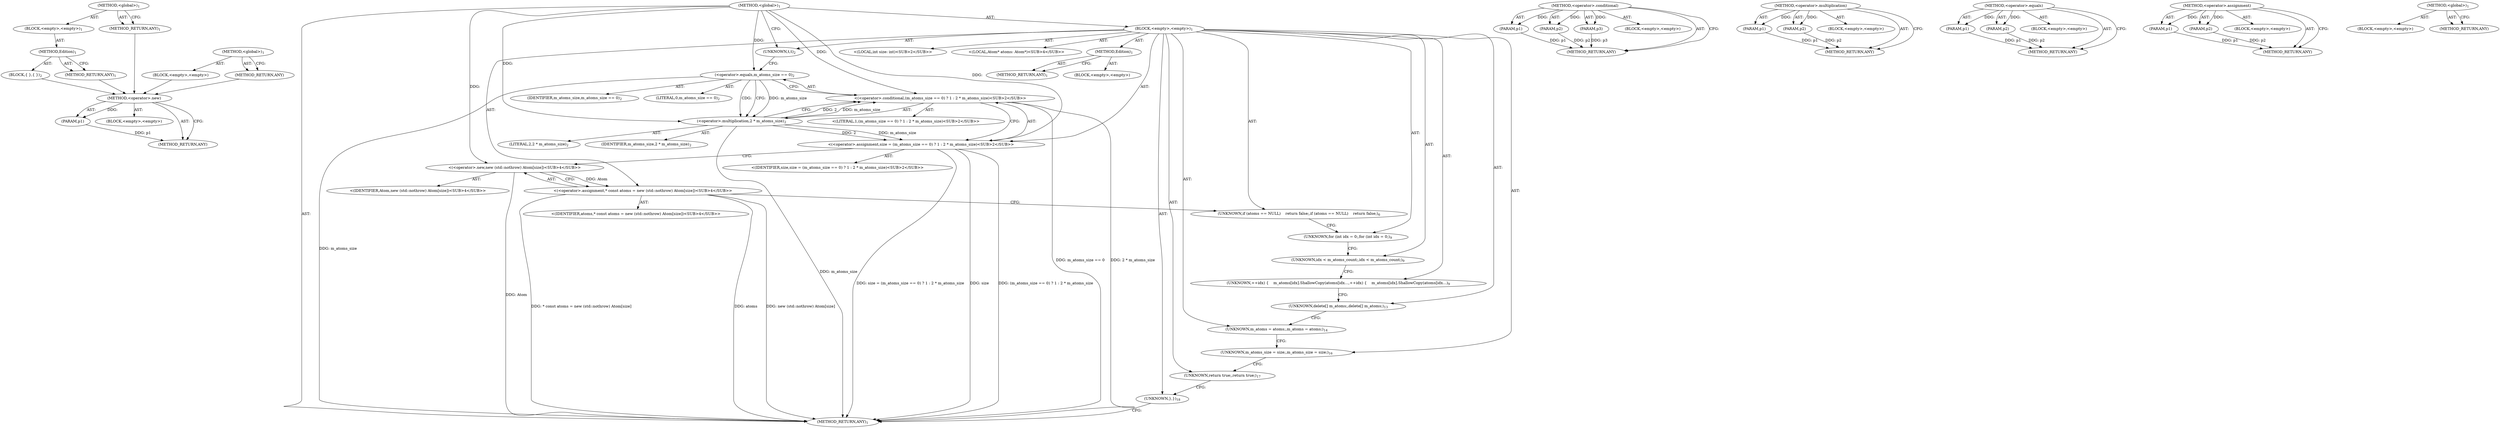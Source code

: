 digraph "&lt;global&gt;" {
vulnerable_6 [label=<(METHOD,&lt;global&gt;)<SUB>1</SUB>>];
vulnerable_7 [label=<(BLOCK,&lt;empty&gt;,&lt;empty&gt;)<SUB>1</SUB>>];
vulnerable_8 [label=<(METHOD,Edition)<SUB>1</SUB>>];
vulnerable_9 [label=<(BLOCK,{
 },{
 })<SUB>2</SUB>>];
vulnerable_10 [label=<(METHOD_RETURN,ANY)<SUB>1</SUB>>];
vulnerable_12 [label=<(METHOD_RETURN,ANY)<SUB>1</SUB>>];
vulnerable_19 [label=<(METHOD,&lt;global&gt;)<SUB>1</SUB>>];
vulnerable_20 [label=<(BLOCK,&lt;empty&gt;,&lt;empty&gt;)>];
vulnerable_21 [label=<(METHOD_RETURN,ANY)>];
fixed_76 [label=<(METHOD,&lt;operator&gt;.new)>];
fixed_77 [label=<(PARAM,p1)>];
fixed_78 [label=<(BLOCK,&lt;empty&gt;,&lt;empty&gt;)>];
fixed_79 [label=<(METHOD_RETURN,ANY)>];
fixed_6 [label=<(METHOD,&lt;global&gt;)<SUB>1</SUB>>];
fixed_7 [label=<(BLOCK,&lt;empty&gt;,&lt;empty&gt;)<SUB>1</SUB>>];
fixed_8 [label=<(METHOD,Edition)<SUB>1</SUB>>];
fixed_9 [label=<(BLOCK,&lt;empty&gt;,&lt;empty&gt;)>];
fixed_10 [label=<(METHOD_RETURN,ANY)<SUB>1</SUB>>];
fixed_12 [label=<(UNKNOWN,t,t)<SUB>2</SUB>>];
fixed_13 [label="<(LOCAL,int size: int)<SUB>2</SUB>>"];
fixed_14 [label="<(&lt;operator&gt;.assignment,size = (m_atoms_size == 0) ? 1 : 2 * m_atoms_size)<SUB>2</SUB>>"];
fixed_15 [label="<(IDENTIFIER,size,size = (m_atoms_size == 0) ? 1 : 2 * m_atoms_size)<SUB>2</SUB>>"];
fixed_16 [label="<(&lt;operator&gt;.conditional,(m_atoms_size == 0) ? 1 : 2 * m_atoms_size)<SUB>2</SUB>>"];
fixed_17 [label=<(&lt;operator&gt;.equals,m_atoms_size == 0)<SUB>2</SUB>>];
fixed_18 [label=<(IDENTIFIER,m_atoms_size,m_atoms_size == 0)<SUB>2</SUB>>];
fixed_19 [label=<(LITERAL,0,m_atoms_size == 0)<SUB>2</SUB>>];
fixed_20 [label="<(LITERAL,1,(m_atoms_size == 0) ? 1 : 2 * m_atoms_size)<SUB>2</SUB>>"];
fixed_21 [label=<(&lt;operator&gt;.multiplication,2 * m_atoms_size)<SUB>2</SUB>>];
fixed_22 [label=<(LITERAL,2,2 * m_atoms_size)<SUB>2</SUB>>];
fixed_23 [label=<(IDENTIFIER,m_atoms_size,2 * m_atoms_size)<SUB>2</SUB>>];
fixed_24 [label="<(LOCAL,Atom* atoms: Atom*)<SUB>4</SUB>>"];
fixed_25 [label="<(&lt;operator&gt;.assignment,* const atoms = new (std::nothrow) Atom[size])<SUB>4</SUB>>"];
fixed_26 [label="<(IDENTIFIER,atoms,* const atoms = new (std::nothrow) Atom[size])<SUB>4</SUB>>"];
fixed_27 [label="<(&lt;operator&gt;.new,new (std::nothrow) Atom[size])<SUB>4</SUB>>"];
fixed_28 [label="<(IDENTIFIER,Atom,new (std::nothrow) Atom[size])<SUB>4</SUB>>"];
fixed_29 [label=<(UNKNOWN,if (atoms == NULL)
    return false;,if (atoms == NULL)
    return false;)<SUB>6</SUB>>];
fixed_30 [label=<(UNKNOWN,for (int idx = 0;,for (int idx = 0;)<SUB>9</SUB>>];
fixed_31 [label=<(UNKNOWN,idx &lt; m_atoms_count;,idx &lt; m_atoms_count;)<SUB>9</SUB>>];
fixed_32 [label=<(UNKNOWN,++idx) {
    m_atoms[idx].ShallowCopy(atoms[idx...,++idx) {
    m_atoms[idx].ShallowCopy(atoms[idx...)<SUB>9</SUB>>];
fixed_33 [label=<(UNKNOWN,delete[] m_atoms;,delete[] m_atoms;)<SUB>13</SUB>>];
fixed_34 [label=<(UNKNOWN,m_atoms = atoms;,m_atoms = atoms;)<SUB>14</SUB>>];
fixed_35 [label=<(UNKNOWN,m_atoms_size = size;,m_atoms_size = size;)<SUB>16</SUB>>];
fixed_36 [label=<(UNKNOWN,return true;,return true;)<SUB>17</SUB>>];
fixed_37 [label=<(UNKNOWN,},})<SUB>18</SUB>>];
fixed_38 [label=<(METHOD_RETURN,ANY)<SUB>1</SUB>>];
fixed_60 [label=<(METHOD,&lt;operator&gt;.conditional)>];
fixed_61 [label=<(PARAM,p1)>];
fixed_62 [label=<(PARAM,p2)>];
fixed_63 [label=<(PARAM,p3)>];
fixed_64 [label=<(BLOCK,&lt;empty&gt;,&lt;empty&gt;)>];
fixed_65 [label=<(METHOD_RETURN,ANY)>];
fixed_71 [label=<(METHOD,&lt;operator&gt;.multiplication)>];
fixed_72 [label=<(PARAM,p1)>];
fixed_73 [label=<(PARAM,p2)>];
fixed_74 [label=<(BLOCK,&lt;empty&gt;,&lt;empty&gt;)>];
fixed_75 [label=<(METHOD_RETURN,ANY)>];
fixed_66 [label=<(METHOD,&lt;operator&gt;.equals)>];
fixed_67 [label=<(PARAM,p1)>];
fixed_68 [label=<(PARAM,p2)>];
fixed_69 [label=<(BLOCK,&lt;empty&gt;,&lt;empty&gt;)>];
fixed_70 [label=<(METHOD_RETURN,ANY)>];
fixed_55 [label=<(METHOD,&lt;operator&gt;.assignment)>];
fixed_56 [label=<(PARAM,p1)>];
fixed_57 [label=<(PARAM,p2)>];
fixed_58 [label=<(BLOCK,&lt;empty&gt;,&lt;empty&gt;)>];
fixed_59 [label=<(METHOD_RETURN,ANY)>];
fixed_49 [label=<(METHOD,&lt;global&gt;)<SUB>1</SUB>>];
fixed_50 [label=<(BLOCK,&lt;empty&gt;,&lt;empty&gt;)>];
fixed_51 [label=<(METHOD_RETURN,ANY)>];
vulnerable_6 -> vulnerable_7  [key=0, label="AST: "];
vulnerable_6 -> vulnerable_12  [key=0, label="AST: "];
vulnerable_6 -> vulnerable_12  [key=1, label="CFG: "];
vulnerable_7 -> vulnerable_8  [key=0, label="AST: "];
vulnerable_8 -> vulnerable_9  [key=0, label="AST: "];
vulnerable_8 -> vulnerable_10  [key=0, label="AST: "];
vulnerable_8 -> vulnerable_10  [key=1, label="CFG: "];
vulnerable_9 -> fixed_76  [key=0];
vulnerable_10 -> fixed_76  [key=0];
vulnerable_12 -> fixed_76  [key=0];
vulnerable_19 -> vulnerable_20  [key=0, label="AST: "];
vulnerable_19 -> vulnerable_21  [key=0, label="AST: "];
vulnerable_19 -> vulnerable_21  [key=1, label="CFG: "];
vulnerable_20 -> fixed_76  [key=0];
vulnerable_21 -> fixed_76  [key=0];
fixed_76 -> fixed_77  [key=0, label="AST: "];
fixed_76 -> fixed_77  [key=1, label="DDG: "];
fixed_76 -> fixed_78  [key=0, label="AST: "];
fixed_76 -> fixed_79  [key=0, label="AST: "];
fixed_76 -> fixed_79  [key=1, label="CFG: "];
fixed_77 -> fixed_79  [key=0, label="DDG: p1"];
fixed_6 -> fixed_7  [key=0, label="AST: "];
fixed_6 -> fixed_38  [key=0, label="AST: "];
fixed_6 -> fixed_12  [key=0, label="CFG: "];
fixed_6 -> fixed_14  [key=0, label="DDG: "];
fixed_6 -> fixed_16  [key=0, label="DDG: "];
fixed_6 -> fixed_27  [key=0, label="DDG: "];
fixed_6 -> fixed_17  [key=0, label="DDG: "];
fixed_6 -> fixed_21  [key=0, label="DDG: "];
fixed_7 -> fixed_8  [key=0, label="AST: "];
fixed_7 -> fixed_12  [key=0, label="AST: "];
fixed_7 -> fixed_13  [key=0, label="AST: "];
fixed_7 -> fixed_14  [key=0, label="AST: "];
fixed_7 -> fixed_24  [key=0, label="AST: "];
fixed_7 -> fixed_25  [key=0, label="AST: "];
fixed_7 -> fixed_29  [key=0, label="AST: "];
fixed_7 -> fixed_30  [key=0, label="AST: "];
fixed_7 -> fixed_31  [key=0, label="AST: "];
fixed_7 -> fixed_32  [key=0, label="AST: "];
fixed_7 -> fixed_33  [key=0, label="AST: "];
fixed_7 -> fixed_34  [key=0, label="AST: "];
fixed_7 -> fixed_35  [key=0, label="AST: "];
fixed_7 -> fixed_36  [key=0, label="AST: "];
fixed_7 -> fixed_37  [key=0, label="AST: "];
fixed_8 -> fixed_9  [key=0, label="AST: "];
fixed_8 -> fixed_10  [key=0, label="AST: "];
fixed_8 -> fixed_10  [key=1, label="CFG: "];
fixed_12 -> fixed_17  [key=0, label="CFG: "];
fixed_14 -> fixed_15  [key=0, label="AST: "];
fixed_14 -> fixed_16  [key=0, label="AST: "];
fixed_14 -> fixed_27  [key=0, label="CFG: "];
fixed_14 -> fixed_38  [key=0, label="DDG: size"];
fixed_14 -> fixed_38  [key=1, label="DDG: (m_atoms_size == 0) ? 1 : 2 * m_atoms_size"];
fixed_14 -> fixed_38  [key=2, label="DDG: size = (m_atoms_size == 0) ? 1 : 2 * m_atoms_size"];
fixed_16 -> fixed_17  [key=0, label="AST: "];
fixed_16 -> fixed_20  [key=0, label="AST: "];
fixed_16 -> fixed_21  [key=0, label="AST: "];
fixed_16 -> fixed_14  [key=0, label="CFG: "];
fixed_16 -> fixed_38  [key=0, label="DDG: m_atoms_size == 0"];
fixed_16 -> fixed_38  [key=1, label="DDG: 2 * m_atoms_size"];
fixed_17 -> fixed_18  [key=0, label="AST: "];
fixed_17 -> fixed_19  [key=0, label="AST: "];
fixed_17 -> fixed_16  [key=0, label="CFG: "];
fixed_17 -> fixed_21  [key=0, label="CFG: "];
fixed_17 -> fixed_21  [key=1, label="DDG: m_atoms_size"];
fixed_17 -> fixed_21  [key=2, label="CDG: "];
fixed_17 -> fixed_38  [key=0, label="DDG: m_atoms_size"];
fixed_21 -> fixed_22  [key=0, label="AST: "];
fixed_21 -> fixed_23  [key=0, label="AST: "];
fixed_21 -> fixed_16  [key=0, label="CFG: "];
fixed_21 -> fixed_16  [key=1, label="DDG: 2"];
fixed_21 -> fixed_16  [key=2, label="DDG: m_atoms_size"];
fixed_21 -> fixed_38  [key=0, label="DDG: m_atoms_size"];
fixed_21 -> fixed_14  [key=0, label="DDG: 2"];
fixed_21 -> fixed_14  [key=1, label="DDG: m_atoms_size"];
fixed_25 -> fixed_26  [key=0, label="AST: "];
fixed_25 -> fixed_27  [key=0, label="AST: "];
fixed_25 -> fixed_29  [key=0, label="CFG: "];
fixed_25 -> fixed_38  [key=0, label="DDG: atoms"];
fixed_25 -> fixed_38  [key=1, label="DDG: new (std::nothrow) Atom[size]"];
fixed_25 -> fixed_38  [key=2, label="DDG: * const atoms = new (std::nothrow) Atom[size]"];
fixed_27 -> fixed_28  [key=0, label="AST: "];
fixed_27 -> fixed_25  [key=0, label="CFG: "];
fixed_27 -> fixed_25  [key=1, label="DDG: Atom"];
fixed_27 -> fixed_38  [key=0, label="DDG: Atom"];
fixed_29 -> fixed_30  [key=0, label="CFG: "];
fixed_30 -> fixed_31  [key=0, label="CFG: "];
fixed_31 -> fixed_32  [key=0, label="CFG: "];
fixed_32 -> fixed_33  [key=0, label="CFG: "];
fixed_33 -> fixed_34  [key=0, label="CFG: "];
fixed_34 -> fixed_35  [key=0, label="CFG: "];
fixed_35 -> fixed_36  [key=0, label="CFG: "];
fixed_36 -> fixed_37  [key=0, label="CFG: "];
fixed_37 -> fixed_38  [key=0, label="CFG: "];
fixed_60 -> fixed_61  [key=0, label="AST: "];
fixed_60 -> fixed_61  [key=1, label="DDG: "];
fixed_60 -> fixed_64  [key=0, label="AST: "];
fixed_60 -> fixed_62  [key=0, label="AST: "];
fixed_60 -> fixed_62  [key=1, label="DDG: "];
fixed_60 -> fixed_65  [key=0, label="AST: "];
fixed_60 -> fixed_65  [key=1, label="CFG: "];
fixed_60 -> fixed_63  [key=0, label="AST: "];
fixed_60 -> fixed_63  [key=1, label="DDG: "];
fixed_61 -> fixed_65  [key=0, label="DDG: p1"];
fixed_62 -> fixed_65  [key=0, label="DDG: p2"];
fixed_63 -> fixed_65  [key=0, label="DDG: p3"];
fixed_71 -> fixed_72  [key=0, label="AST: "];
fixed_71 -> fixed_72  [key=1, label="DDG: "];
fixed_71 -> fixed_74  [key=0, label="AST: "];
fixed_71 -> fixed_73  [key=0, label="AST: "];
fixed_71 -> fixed_73  [key=1, label="DDG: "];
fixed_71 -> fixed_75  [key=0, label="AST: "];
fixed_71 -> fixed_75  [key=1, label="CFG: "];
fixed_72 -> fixed_75  [key=0, label="DDG: p1"];
fixed_73 -> fixed_75  [key=0, label="DDG: p2"];
fixed_66 -> fixed_67  [key=0, label="AST: "];
fixed_66 -> fixed_67  [key=1, label="DDG: "];
fixed_66 -> fixed_69  [key=0, label="AST: "];
fixed_66 -> fixed_68  [key=0, label="AST: "];
fixed_66 -> fixed_68  [key=1, label="DDG: "];
fixed_66 -> fixed_70  [key=0, label="AST: "];
fixed_66 -> fixed_70  [key=1, label="CFG: "];
fixed_67 -> fixed_70  [key=0, label="DDG: p1"];
fixed_68 -> fixed_70  [key=0, label="DDG: p2"];
fixed_55 -> fixed_56  [key=0, label="AST: "];
fixed_55 -> fixed_56  [key=1, label="DDG: "];
fixed_55 -> fixed_58  [key=0, label="AST: "];
fixed_55 -> fixed_57  [key=0, label="AST: "];
fixed_55 -> fixed_57  [key=1, label="DDG: "];
fixed_55 -> fixed_59  [key=0, label="AST: "];
fixed_55 -> fixed_59  [key=1, label="CFG: "];
fixed_56 -> fixed_59  [key=0, label="DDG: p1"];
fixed_57 -> fixed_59  [key=0, label="DDG: p2"];
fixed_49 -> fixed_50  [key=0, label="AST: "];
fixed_49 -> fixed_51  [key=0, label="AST: "];
fixed_49 -> fixed_51  [key=1, label="CFG: "];
}

